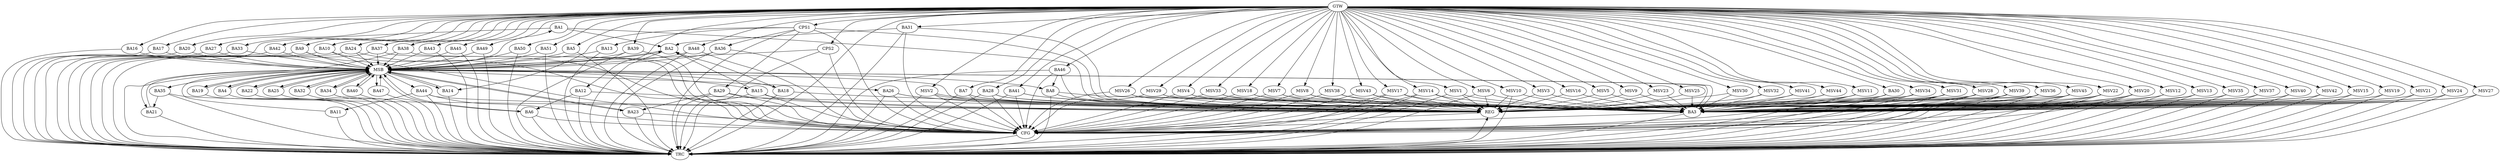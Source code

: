 strict digraph G {
  BA1 [ label="BA1" ];
  BA2 [ label="BA2" ];
  BA3 [ label="BA3" ];
  BA4 [ label="BA4" ];
  BA5 [ label="BA5" ];
  BA6 [ label="BA6" ];
  BA7 [ label="BA7" ];
  BA8 [ label="BA8" ];
  BA9 [ label="BA9" ];
  BA10 [ label="BA10" ];
  BA11 [ label="BA11" ];
  BA12 [ label="BA12" ];
  BA13 [ label="BA13" ];
  BA14 [ label="BA14" ];
  BA15 [ label="BA15" ];
  BA16 [ label="BA16" ];
  BA17 [ label="BA17" ];
  BA18 [ label="BA18" ];
  BA19 [ label="BA19" ];
  BA20 [ label="BA20" ];
  BA21 [ label="BA21" ];
  BA22 [ label="BA22" ];
  BA23 [ label="BA23" ];
  BA24 [ label="BA24" ];
  BA25 [ label="BA25" ];
  BA26 [ label="BA26" ];
  BA27 [ label="BA27" ];
  BA28 [ label="BA28" ];
  BA29 [ label="BA29" ];
  BA30 [ label="BA30" ];
  BA31 [ label="BA31" ];
  BA32 [ label="BA32" ];
  BA33 [ label="BA33" ];
  BA34 [ label="BA34" ];
  BA35 [ label="BA35" ];
  BA36 [ label="BA36" ];
  BA37 [ label="BA37" ];
  BA38 [ label="BA38" ];
  BA39 [ label="BA39" ];
  BA40 [ label="BA40" ];
  BA41 [ label="BA41" ];
  BA42 [ label="BA42" ];
  BA43 [ label="BA43" ];
  BA44 [ label="BA44" ];
  BA45 [ label="BA45" ];
  BA46 [ label="BA46" ];
  BA47 [ label="BA47" ];
  BA48 [ label="BA48" ];
  BA49 [ label="BA49" ];
  BA50 [ label="BA50" ];
  BA51 [ label="BA51" ];
  CPS1 [ label="CPS1" ];
  CPS2 [ label="CPS2" ];
  GTW [ label="GTW" ];
  REG [ label="REG" ];
  MSB [ label="MSB" ];
  CFG [ label="CFG" ];
  TRC [ label="TRC" ];
  MSV1 [ label="MSV1" ];
  MSV2 [ label="MSV2" ];
  MSV3 [ label="MSV3" ];
  MSV4 [ label="MSV4" ];
  MSV5 [ label="MSV5" ];
  MSV6 [ label="MSV6" ];
  MSV7 [ label="MSV7" ];
  MSV8 [ label="MSV8" ];
  MSV9 [ label="MSV9" ];
  MSV10 [ label="MSV10" ];
  MSV11 [ label="MSV11" ];
  MSV12 [ label="MSV12" ];
  MSV13 [ label="MSV13" ];
  MSV14 [ label="MSV14" ];
  MSV15 [ label="MSV15" ];
  MSV16 [ label="MSV16" ];
  MSV17 [ label="MSV17" ];
  MSV18 [ label="MSV18" ];
  MSV19 [ label="MSV19" ];
  MSV20 [ label="MSV20" ];
  MSV21 [ label="MSV21" ];
  MSV22 [ label="MSV22" ];
  MSV23 [ label="MSV23" ];
  MSV24 [ label="MSV24" ];
  MSV25 [ label="MSV25" ];
  MSV26 [ label="MSV26" ];
  MSV27 [ label="MSV27" ];
  MSV28 [ label="MSV28" ];
  MSV29 [ label="MSV29" ];
  MSV30 [ label="MSV30" ];
  MSV31 [ label="MSV31" ];
  MSV32 [ label="MSV32" ];
  MSV33 [ label="MSV33" ];
  MSV34 [ label="MSV34" ];
  MSV35 [ label="MSV35" ];
  MSV36 [ label="MSV36" ];
  MSV37 [ label="MSV37" ];
  MSV38 [ label="MSV38" ];
  MSV39 [ label="MSV39" ];
  MSV40 [ label="MSV40" ];
  MSV41 [ label="MSV41" ];
  MSV42 [ label="MSV42" ];
  MSV43 [ label="MSV43" ];
  MSV44 [ label="MSV44" ];
  MSV45 [ label="MSV45" ];
  BA1 -> BA2;
  BA7 -> BA3;
  BA8 -> BA3;
  BA12 -> BA6;
  BA15 -> BA2;
  BA18 -> BA2;
  BA26 -> BA3;
  BA28 -> BA3;
  BA29 -> BA23;
  BA30 -> BA3;
  BA31 -> BA2;
  BA35 -> BA21;
  BA41 -> BA3;
  BA44 -> BA11;
  BA46 -> BA8;
  CPS1 -> BA14;
  CPS1 -> BA13;
  CPS1 -> BA36;
  CPS1 -> BA29;
  GTW -> BA5;
  GTW -> BA7;
  GTW -> BA9;
  GTW -> BA10;
  GTW -> BA12;
  GTW -> BA16;
  GTW -> BA17;
  GTW -> BA20;
  GTW -> BA24;
  GTW -> BA27;
  GTW -> BA28;
  GTW -> BA30;
  GTW -> BA31;
  GTW -> BA33;
  GTW -> BA37;
  GTW -> BA38;
  GTW -> BA39;
  GTW -> BA41;
  GTW -> BA42;
  GTW -> BA43;
  GTW -> BA45;
  GTW -> BA46;
  GTW -> BA48;
  GTW -> BA49;
  GTW -> BA50;
  GTW -> BA51;
  GTW -> CPS1;
  GTW -> CPS2;
  BA1 -> REG;
  BA7 -> REG;
  BA8 -> REG;
  BA12 -> REG;
  BA15 -> REG;
  BA18 -> REG;
  BA26 -> REG;
  BA28 -> REG;
  BA29 -> REG;
  BA30 -> REG;
  BA31 -> REG;
  BA35 -> REG;
  BA41 -> REG;
  BA44 -> REG;
  BA46 -> REG;
  CPS1 -> REG;
  BA2 -> MSB;
  MSB -> BA1;
  MSB -> REG;
  BA3 -> MSB;
  MSB -> BA2;
  BA4 -> MSB;
  MSB -> BA3;
  BA5 -> MSB;
  MSB -> BA4;
  BA6 -> MSB;
  BA9 -> MSB;
  BA10 -> MSB;
  BA11 -> MSB;
  MSB -> BA6;
  BA13 -> MSB;
  BA14 -> MSB;
  BA16 -> MSB;
  MSB -> BA15;
  BA17 -> MSB;
  MSB -> BA8;
  BA19 -> MSB;
  BA20 -> MSB;
  MSB -> BA14;
  BA21 -> MSB;
  BA22 -> MSB;
  BA23 -> MSB;
  MSB -> BA21;
  BA24 -> MSB;
  BA25 -> MSB;
  BA27 -> MSB;
  MSB -> BA19;
  BA32 -> MSB;
  BA33 -> MSB;
  BA34 -> MSB;
  MSB -> BA18;
  BA36 -> MSB;
  BA37 -> MSB;
  BA38 -> MSB;
  BA39 -> MSB;
  BA40 -> MSB;
  MSB -> BA23;
  BA42 -> MSB;
  BA43 -> MSB;
  MSB -> BA32;
  BA45 -> MSB;
  MSB -> BA44;
  BA47 -> MSB;
  MSB -> BA40;
  BA48 -> MSB;
  MSB -> BA22;
  BA49 -> MSB;
  BA50 -> MSB;
  MSB -> BA26;
  BA51 -> MSB;
  CPS2 -> MSB;
  MSB -> BA25;
  MSB -> BA35;
  MSB -> BA47;
  MSB -> BA34;
  BA9 -> CFG;
  BA7 -> CFG;
  BA6 -> CFG;
  BA39 -> CFG;
  BA23 -> CFG;
  BA38 -> CFG;
  CPS1 -> CFG;
  CPS2 -> CFG;
  BA28 -> CFG;
  BA24 -> CFG;
  BA37 -> CFG;
  BA46 -> CFG;
  BA15 -> CFG;
  BA10 -> CFG;
  BA48 -> CFG;
  BA41 -> CFG;
  BA26 -> CFG;
  BA3 -> CFG;
  BA29 -> CFG;
  BA44 -> CFG;
  BA31 -> CFG;
  BA36 -> CFG;
  REG -> CFG;
  BA1 -> TRC;
  BA2 -> TRC;
  BA3 -> TRC;
  BA4 -> TRC;
  BA5 -> TRC;
  BA6 -> TRC;
  BA7 -> TRC;
  BA8 -> TRC;
  BA9 -> TRC;
  BA10 -> TRC;
  BA11 -> TRC;
  BA12 -> TRC;
  BA13 -> TRC;
  BA14 -> TRC;
  BA15 -> TRC;
  BA16 -> TRC;
  BA17 -> TRC;
  BA18 -> TRC;
  BA19 -> TRC;
  BA20 -> TRC;
  BA21 -> TRC;
  BA22 -> TRC;
  BA23 -> TRC;
  BA24 -> TRC;
  BA25 -> TRC;
  BA26 -> TRC;
  BA27 -> TRC;
  BA28 -> TRC;
  BA29 -> TRC;
  BA30 -> TRC;
  BA31 -> TRC;
  BA32 -> TRC;
  BA33 -> TRC;
  BA34 -> TRC;
  BA35 -> TRC;
  BA36 -> TRC;
  BA37 -> TRC;
  BA38 -> TRC;
  BA39 -> TRC;
  BA40 -> TRC;
  BA41 -> TRC;
  BA42 -> TRC;
  BA43 -> TRC;
  BA44 -> TRC;
  BA45 -> TRC;
  BA46 -> TRC;
  BA47 -> TRC;
  BA48 -> TRC;
  BA49 -> TRC;
  BA50 -> TRC;
  BA51 -> TRC;
  CPS1 -> TRC;
  CPS2 -> TRC;
  GTW -> TRC;
  CFG -> TRC;
  TRC -> REG;
  MSV1 -> BA3;
  MSV2 -> BA3;
  MSV3 -> BA3;
  MSV4 -> BA3;
  GTW -> MSV1;
  MSV1 -> REG;
  MSV1 -> TRC;
  GTW -> MSV2;
  MSV2 -> REG;
  MSV2 -> TRC;
  MSV2 -> CFG;
  GTW -> MSV3;
  MSV3 -> REG;
  GTW -> MSV4;
  MSV4 -> REG;
  MSV4 -> CFG;
  MSV5 -> BA3;
  MSV6 -> BA3;
  MSV7 -> BA3;
  MSV8 -> BA3;
  MSV9 -> BA3;
  MSV10 -> BA3;
  MSV11 -> BA3;
  GTW -> MSV5;
  MSV5 -> REG;
  GTW -> MSV6;
  MSV6 -> REG;
  MSV6 -> TRC;
  GTW -> MSV7;
  MSV7 -> REG;
  MSV7 -> CFG;
  GTW -> MSV8;
  MSV8 -> REG;
  MSV8 -> CFG;
  GTW -> MSV9;
  MSV9 -> REG;
  GTW -> MSV10;
  MSV10 -> REG;
  MSV10 -> TRC;
  GTW -> MSV11;
  MSV11 -> REG;
  MSV11 -> TRC;
  MSV12 -> BA3;
  GTW -> MSV12;
  MSV12 -> REG;
  MSV12 -> TRC;
  MSV13 -> BA3;
  MSV14 -> BA3;
  MSV15 -> BA3;
  MSV16 -> BA3;
  GTW -> MSV13;
  MSV13 -> REG;
  MSV13 -> TRC;
  GTW -> MSV14;
  MSV14 -> REG;
  MSV14 -> TRC;
  MSV14 -> CFG;
  GTW -> MSV15;
  MSV15 -> REG;
  MSV15 -> TRC;
  GTW -> MSV16;
  MSV16 -> REG;
  MSV17 -> BA3;
  MSV18 -> BA3;
  GTW -> MSV17;
  MSV17 -> REG;
  MSV17 -> TRC;
  MSV17 -> CFG;
  GTW -> MSV18;
  MSV18 -> REG;
  MSV18 -> CFG;
  MSV19 -> BA3;
  MSV20 -> BA3;
  MSV21 -> BA3;
  MSV22 -> BA3;
  MSV23 -> BA3;
  GTW -> MSV19;
  MSV19 -> REG;
  MSV19 -> TRC;
  GTW -> MSV20;
  MSV20 -> REG;
  MSV20 -> TRC;
  MSV20 -> CFG;
  GTW -> MSV21;
  MSV21 -> REG;
  MSV21 -> TRC;
  GTW -> MSV22;
  MSV22 -> REG;
  MSV22 -> TRC;
  MSV22 -> CFG;
  GTW -> MSV23;
  MSV23 -> REG;
  MSV24 -> BA3;
  MSV25 -> BA3;
  GTW -> MSV24;
  MSV24 -> REG;
  MSV24 -> TRC;
  GTW -> MSV25;
  MSV25 -> REG;
  MSV26 -> BA3;
  MSV27 -> BA3;
  MSV28 -> BA3;
  GTW -> MSV26;
  MSV26 -> REG;
  MSV26 -> CFG;
  GTW -> MSV27;
  MSV27 -> REG;
  MSV27 -> TRC;
  GTW -> MSV28;
  MSV28 -> REG;
  MSV28 -> TRC;
  MSV28 -> CFG;
  MSV29 -> BA3;
  GTW -> MSV29;
  MSV29 -> REG;
  MSV29 -> CFG;
  MSV30 -> BA3;
  MSV31 -> BA3;
  MSV32 -> BA3;
  MSV33 -> BA3;
  GTW -> MSV30;
  MSV30 -> REG;
  GTW -> MSV31;
  MSV31 -> REG;
  MSV31 -> TRC;
  MSV31 -> CFG;
  GTW -> MSV32;
  MSV32 -> REG;
  GTW -> MSV33;
  MSV33 -> REG;
  MSV33 -> CFG;
  MSV34 -> BA3;
  MSV35 -> BA3;
  GTW -> MSV34;
  MSV34 -> REG;
  MSV34 -> TRC;
  MSV34 -> CFG;
  GTW -> MSV35;
  MSV35 -> REG;
  MSV35 -> TRC;
  MSV36 -> BA3;
  GTW -> MSV36;
  MSV36 -> REG;
  MSV36 -> TRC;
  MSV36 -> CFG;
  MSV37 -> BA3;
  GTW -> MSV37;
  MSV37 -> REG;
  MSV37 -> TRC;
  MSV38 -> BA3;
  MSV39 -> BA3;
  GTW -> MSV38;
  MSV38 -> REG;
  MSV38 -> CFG;
  GTW -> MSV39;
  MSV39 -> REG;
  MSV39 -> TRC;
  MSV39 -> CFG;
  MSV40 -> BA3;
  MSV41 -> BA3;
  MSV42 -> BA3;
  MSV43 -> BA3;
  MSV44 -> BA3;
  MSV45 -> BA3;
  GTW -> MSV40;
  MSV40 -> REG;
  MSV40 -> TRC;
  GTW -> MSV41;
  MSV41 -> REG;
  GTW -> MSV42;
  MSV42 -> REG;
  MSV42 -> TRC;
  GTW -> MSV43;
  MSV43 -> REG;
  MSV43 -> CFG;
  GTW -> MSV44;
  MSV44 -> REG;
  GTW -> MSV45;
  MSV45 -> REG;
  MSV45 -> TRC;
  MSV45 -> CFG;
}
